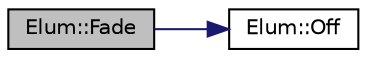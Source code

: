 digraph "Elum::Fade"
{
  edge [fontname="Helvetica",fontsize="10",labelfontname="Helvetica",labelfontsize="10"];
  node [fontname="Helvetica",fontsize="10",shape=record];
  rankdir="LR";
  Node1 [label="Elum::Fade",height=0.2,width=0.4,color="black", fillcolor="grey75", style="filled" fontcolor="black"];
  Node1 -> Node2 [color="midnightblue",fontsize="10",style="solid",fontname="Helvetica"];
  Node2 [label="Elum::Off",height=0.2,width=0.4,color="black", fillcolor="white", style="filled",URL="$classElum.html#a1d24da8a4b03b028fe4e86db5289efd3"];
}
